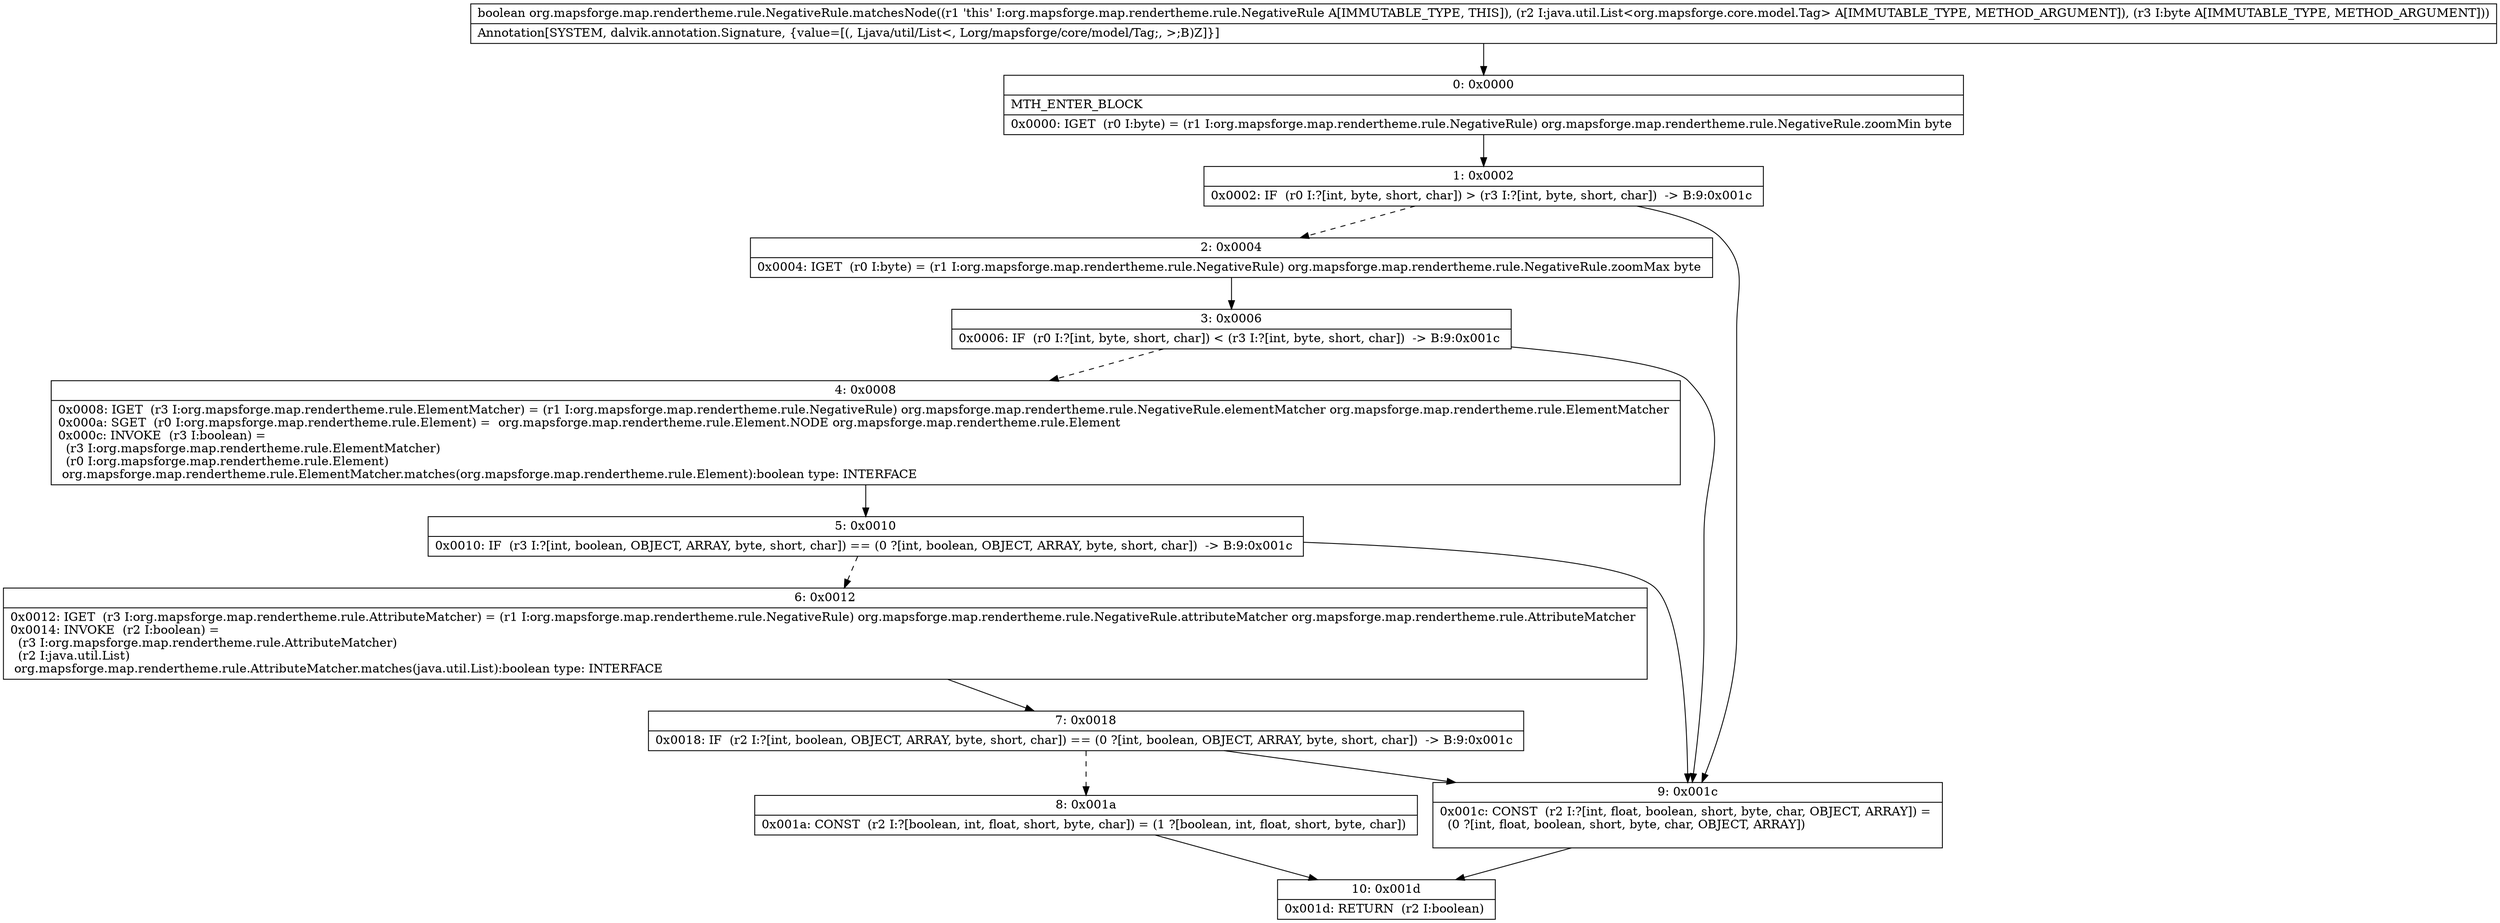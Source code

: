 digraph "CFG fororg.mapsforge.map.rendertheme.rule.NegativeRule.matchesNode(Ljava\/util\/List;B)Z" {
Node_0 [shape=record,label="{0\:\ 0x0000|MTH_ENTER_BLOCK\l|0x0000: IGET  (r0 I:byte) = (r1 I:org.mapsforge.map.rendertheme.rule.NegativeRule) org.mapsforge.map.rendertheme.rule.NegativeRule.zoomMin byte \l}"];
Node_1 [shape=record,label="{1\:\ 0x0002|0x0002: IF  (r0 I:?[int, byte, short, char]) \> (r3 I:?[int, byte, short, char])  \-\> B:9:0x001c \l}"];
Node_2 [shape=record,label="{2\:\ 0x0004|0x0004: IGET  (r0 I:byte) = (r1 I:org.mapsforge.map.rendertheme.rule.NegativeRule) org.mapsforge.map.rendertheme.rule.NegativeRule.zoomMax byte \l}"];
Node_3 [shape=record,label="{3\:\ 0x0006|0x0006: IF  (r0 I:?[int, byte, short, char]) \< (r3 I:?[int, byte, short, char])  \-\> B:9:0x001c \l}"];
Node_4 [shape=record,label="{4\:\ 0x0008|0x0008: IGET  (r3 I:org.mapsforge.map.rendertheme.rule.ElementMatcher) = (r1 I:org.mapsforge.map.rendertheme.rule.NegativeRule) org.mapsforge.map.rendertheme.rule.NegativeRule.elementMatcher org.mapsforge.map.rendertheme.rule.ElementMatcher \l0x000a: SGET  (r0 I:org.mapsforge.map.rendertheme.rule.Element) =  org.mapsforge.map.rendertheme.rule.Element.NODE org.mapsforge.map.rendertheme.rule.Element \l0x000c: INVOKE  (r3 I:boolean) = \l  (r3 I:org.mapsforge.map.rendertheme.rule.ElementMatcher)\l  (r0 I:org.mapsforge.map.rendertheme.rule.Element)\l org.mapsforge.map.rendertheme.rule.ElementMatcher.matches(org.mapsforge.map.rendertheme.rule.Element):boolean type: INTERFACE \l}"];
Node_5 [shape=record,label="{5\:\ 0x0010|0x0010: IF  (r3 I:?[int, boolean, OBJECT, ARRAY, byte, short, char]) == (0 ?[int, boolean, OBJECT, ARRAY, byte, short, char])  \-\> B:9:0x001c \l}"];
Node_6 [shape=record,label="{6\:\ 0x0012|0x0012: IGET  (r3 I:org.mapsforge.map.rendertheme.rule.AttributeMatcher) = (r1 I:org.mapsforge.map.rendertheme.rule.NegativeRule) org.mapsforge.map.rendertheme.rule.NegativeRule.attributeMatcher org.mapsforge.map.rendertheme.rule.AttributeMatcher \l0x0014: INVOKE  (r2 I:boolean) = \l  (r3 I:org.mapsforge.map.rendertheme.rule.AttributeMatcher)\l  (r2 I:java.util.List)\l org.mapsforge.map.rendertheme.rule.AttributeMatcher.matches(java.util.List):boolean type: INTERFACE \l}"];
Node_7 [shape=record,label="{7\:\ 0x0018|0x0018: IF  (r2 I:?[int, boolean, OBJECT, ARRAY, byte, short, char]) == (0 ?[int, boolean, OBJECT, ARRAY, byte, short, char])  \-\> B:9:0x001c \l}"];
Node_8 [shape=record,label="{8\:\ 0x001a|0x001a: CONST  (r2 I:?[boolean, int, float, short, byte, char]) = (1 ?[boolean, int, float, short, byte, char]) \l}"];
Node_9 [shape=record,label="{9\:\ 0x001c|0x001c: CONST  (r2 I:?[int, float, boolean, short, byte, char, OBJECT, ARRAY]) = \l  (0 ?[int, float, boolean, short, byte, char, OBJECT, ARRAY])\l \l}"];
Node_10 [shape=record,label="{10\:\ 0x001d|0x001d: RETURN  (r2 I:boolean) \l}"];
MethodNode[shape=record,label="{boolean org.mapsforge.map.rendertheme.rule.NegativeRule.matchesNode((r1 'this' I:org.mapsforge.map.rendertheme.rule.NegativeRule A[IMMUTABLE_TYPE, THIS]), (r2 I:java.util.List\<org.mapsforge.core.model.Tag\> A[IMMUTABLE_TYPE, METHOD_ARGUMENT]), (r3 I:byte A[IMMUTABLE_TYPE, METHOD_ARGUMENT]))  | Annotation[SYSTEM, dalvik.annotation.Signature, \{value=[(, Ljava\/util\/List\<, Lorg\/mapsforge\/core\/model\/Tag;, \>;B)Z]\}]\l}"];
MethodNode -> Node_0;
Node_0 -> Node_1;
Node_1 -> Node_2[style=dashed];
Node_1 -> Node_9;
Node_2 -> Node_3;
Node_3 -> Node_4[style=dashed];
Node_3 -> Node_9;
Node_4 -> Node_5;
Node_5 -> Node_6[style=dashed];
Node_5 -> Node_9;
Node_6 -> Node_7;
Node_7 -> Node_8[style=dashed];
Node_7 -> Node_9;
Node_8 -> Node_10;
Node_9 -> Node_10;
}


